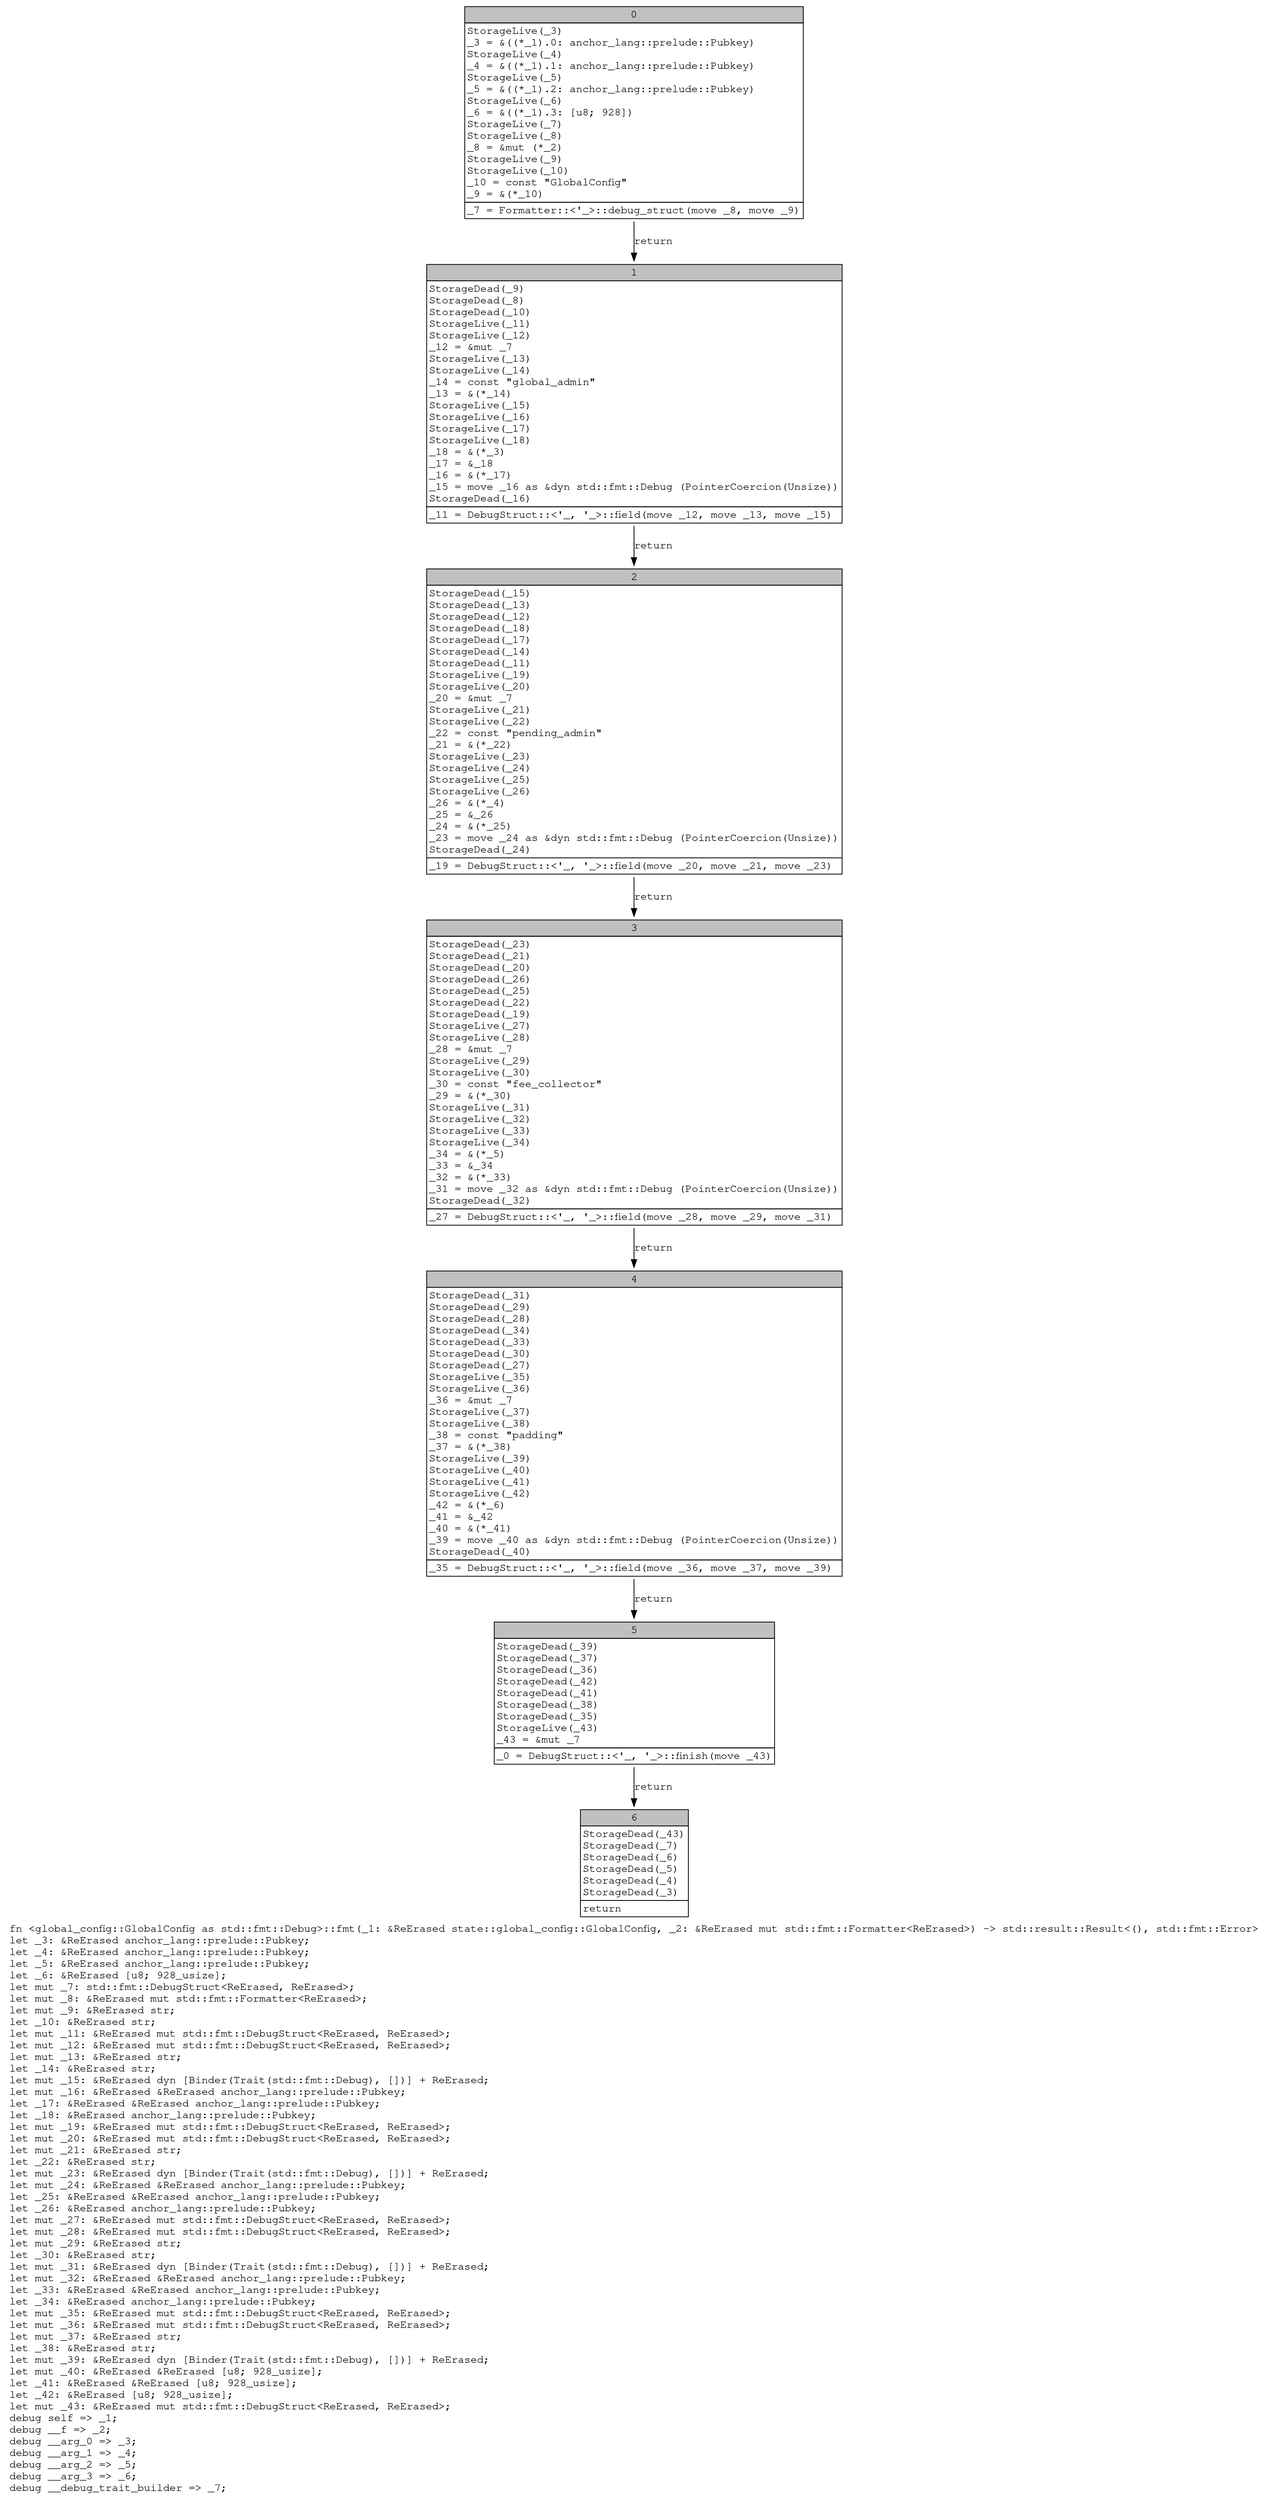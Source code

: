 digraph Mir_0_6506 {
    graph [fontname="Courier, monospace"];
    node [fontname="Courier, monospace"];
    edge [fontname="Courier, monospace"];
    label=<fn &lt;global_config::GlobalConfig as std::fmt::Debug&gt;::fmt(_1: &amp;ReErased state::global_config::GlobalConfig, _2: &amp;ReErased mut std::fmt::Formatter&lt;ReErased&gt;) -&gt; std::result::Result&lt;(), std::fmt::Error&gt;<br align="left"/>let _3: &amp;ReErased anchor_lang::prelude::Pubkey;<br align="left"/>let _4: &amp;ReErased anchor_lang::prelude::Pubkey;<br align="left"/>let _5: &amp;ReErased anchor_lang::prelude::Pubkey;<br align="left"/>let _6: &amp;ReErased [u8; 928_usize];<br align="left"/>let mut _7: std::fmt::DebugStruct&lt;ReErased, ReErased&gt;;<br align="left"/>let mut _8: &amp;ReErased mut std::fmt::Formatter&lt;ReErased&gt;;<br align="left"/>let mut _9: &amp;ReErased str;<br align="left"/>let _10: &amp;ReErased str;<br align="left"/>let mut _11: &amp;ReErased mut std::fmt::DebugStruct&lt;ReErased, ReErased&gt;;<br align="left"/>let mut _12: &amp;ReErased mut std::fmt::DebugStruct&lt;ReErased, ReErased&gt;;<br align="left"/>let mut _13: &amp;ReErased str;<br align="left"/>let _14: &amp;ReErased str;<br align="left"/>let mut _15: &amp;ReErased dyn [Binder(Trait(std::fmt::Debug), [])] + ReErased;<br align="left"/>let mut _16: &amp;ReErased &amp;ReErased anchor_lang::prelude::Pubkey;<br align="left"/>let _17: &amp;ReErased &amp;ReErased anchor_lang::prelude::Pubkey;<br align="left"/>let _18: &amp;ReErased anchor_lang::prelude::Pubkey;<br align="left"/>let mut _19: &amp;ReErased mut std::fmt::DebugStruct&lt;ReErased, ReErased&gt;;<br align="left"/>let mut _20: &amp;ReErased mut std::fmt::DebugStruct&lt;ReErased, ReErased&gt;;<br align="left"/>let mut _21: &amp;ReErased str;<br align="left"/>let _22: &amp;ReErased str;<br align="left"/>let mut _23: &amp;ReErased dyn [Binder(Trait(std::fmt::Debug), [])] + ReErased;<br align="left"/>let mut _24: &amp;ReErased &amp;ReErased anchor_lang::prelude::Pubkey;<br align="left"/>let _25: &amp;ReErased &amp;ReErased anchor_lang::prelude::Pubkey;<br align="left"/>let _26: &amp;ReErased anchor_lang::prelude::Pubkey;<br align="left"/>let mut _27: &amp;ReErased mut std::fmt::DebugStruct&lt;ReErased, ReErased&gt;;<br align="left"/>let mut _28: &amp;ReErased mut std::fmt::DebugStruct&lt;ReErased, ReErased&gt;;<br align="left"/>let mut _29: &amp;ReErased str;<br align="left"/>let _30: &amp;ReErased str;<br align="left"/>let mut _31: &amp;ReErased dyn [Binder(Trait(std::fmt::Debug), [])] + ReErased;<br align="left"/>let mut _32: &amp;ReErased &amp;ReErased anchor_lang::prelude::Pubkey;<br align="left"/>let _33: &amp;ReErased &amp;ReErased anchor_lang::prelude::Pubkey;<br align="left"/>let _34: &amp;ReErased anchor_lang::prelude::Pubkey;<br align="left"/>let mut _35: &amp;ReErased mut std::fmt::DebugStruct&lt;ReErased, ReErased&gt;;<br align="left"/>let mut _36: &amp;ReErased mut std::fmt::DebugStruct&lt;ReErased, ReErased&gt;;<br align="left"/>let mut _37: &amp;ReErased str;<br align="left"/>let _38: &amp;ReErased str;<br align="left"/>let mut _39: &amp;ReErased dyn [Binder(Trait(std::fmt::Debug), [])] + ReErased;<br align="left"/>let mut _40: &amp;ReErased &amp;ReErased [u8; 928_usize];<br align="left"/>let _41: &amp;ReErased &amp;ReErased [u8; 928_usize];<br align="left"/>let _42: &amp;ReErased [u8; 928_usize];<br align="left"/>let mut _43: &amp;ReErased mut std::fmt::DebugStruct&lt;ReErased, ReErased&gt;;<br align="left"/>debug self =&gt; _1;<br align="left"/>debug __f =&gt; _2;<br align="left"/>debug __arg_0 =&gt; _3;<br align="left"/>debug __arg_1 =&gt; _4;<br align="left"/>debug __arg_2 =&gt; _5;<br align="left"/>debug __arg_3 =&gt; _6;<br align="left"/>debug __debug_trait_builder =&gt; _7;<br align="left"/>>;
    bb0__0_6506 [shape="none", label=<<table border="0" cellborder="1" cellspacing="0"><tr><td bgcolor="gray" align="center" colspan="1">0</td></tr><tr><td align="left" balign="left">StorageLive(_3)<br/>_3 = &amp;((*_1).0: anchor_lang::prelude::Pubkey)<br/>StorageLive(_4)<br/>_4 = &amp;((*_1).1: anchor_lang::prelude::Pubkey)<br/>StorageLive(_5)<br/>_5 = &amp;((*_1).2: anchor_lang::prelude::Pubkey)<br/>StorageLive(_6)<br/>_6 = &amp;((*_1).3: [u8; 928])<br/>StorageLive(_7)<br/>StorageLive(_8)<br/>_8 = &amp;mut (*_2)<br/>StorageLive(_9)<br/>StorageLive(_10)<br/>_10 = const &quot;GlobalConfig&quot;<br/>_9 = &amp;(*_10)<br/></td></tr><tr><td align="left">_7 = Formatter::&lt;'_&gt;::debug_struct(move _8, move _9)</td></tr></table>>];
    bb1__0_6506 [shape="none", label=<<table border="0" cellborder="1" cellspacing="0"><tr><td bgcolor="gray" align="center" colspan="1">1</td></tr><tr><td align="left" balign="left">StorageDead(_9)<br/>StorageDead(_8)<br/>StorageDead(_10)<br/>StorageLive(_11)<br/>StorageLive(_12)<br/>_12 = &amp;mut _7<br/>StorageLive(_13)<br/>StorageLive(_14)<br/>_14 = const &quot;global_admin&quot;<br/>_13 = &amp;(*_14)<br/>StorageLive(_15)<br/>StorageLive(_16)<br/>StorageLive(_17)<br/>StorageLive(_18)<br/>_18 = &amp;(*_3)<br/>_17 = &amp;_18<br/>_16 = &amp;(*_17)<br/>_15 = move _16 as &amp;dyn std::fmt::Debug (PointerCoercion(Unsize))<br/>StorageDead(_16)<br/></td></tr><tr><td align="left">_11 = DebugStruct::&lt;'_, '_&gt;::field(move _12, move _13, move _15)</td></tr></table>>];
    bb2__0_6506 [shape="none", label=<<table border="0" cellborder="1" cellspacing="0"><tr><td bgcolor="gray" align="center" colspan="1">2</td></tr><tr><td align="left" balign="left">StorageDead(_15)<br/>StorageDead(_13)<br/>StorageDead(_12)<br/>StorageDead(_18)<br/>StorageDead(_17)<br/>StorageDead(_14)<br/>StorageDead(_11)<br/>StorageLive(_19)<br/>StorageLive(_20)<br/>_20 = &amp;mut _7<br/>StorageLive(_21)<br/>StorageLive(_22)<br/>_22 = const &quot;pending_admin&quot;<br/>_21 = &amp;(*_22)<br/>StorageLive(_23)<br/>StorageLive(_24)<br/>StorageLive(_25)<br/>StorageLive(_26)<br/>_26 = &amp;(*_4)<br/>_25 = &amp;_26<br/>_24 = &amp;(*_25)<br/>_23 = move _24 as &amp;dyn std::fmt::Debug (PointerCoercion(Unsize))<br/>StorageDead(_24)<br/></td></tr><tr><td align="left">_19 = DebugStruct::&lt;'_, '_&gt;::field(move _20, move _21, move _23)</td></tr></table>>];
    bb3__0_6506 [shape="none", label=<<table border="0" cellborder="1" cellspacing="0"><tr><td bgcolor="gray" align="center" colspan="1">3</td></tr><tr><td align="left" balign="left">StorageDead(_23)<br/>StorageDead(_21)<br/>StorageDead(_20)<br/>StorageDead(_26)<br/>StorageDead(_25)<br/>StorageDead(_22)<br/>StorageDead(_19)<br/>StorageLive(_27)<br/>StorageLive(_28)<br/>_28 = &amp;mut _7<br/>StorageLive(_29)<br/>StorageLive(_30)<br/>_30 = const &quot;fee_collector&quot;<br/>_29 = &amp;(*_30)<br/>StorageLive(_31)<br/>StorageLive(_32)<br/>StorageLive(_33)<br/>StorageLive(_34)<br/>_34 = &amp;(*_5)<br/>_33 = &amp;_34<br/>_32 = &amp;(*_33)<br/>_31 = move _32 as &amp;dyn std::fmt::Debug (PointerCoercion(Unsize))<br/>StorageDead(_32)<br/></td></tr><tr><td align="left">_27 = DebugStruct::&lt;'_, '_&gt;::field(move _28, move _29, move _31)</td></tr></table>>];
    bb4__0_6506 [shape="none", label=<<table border="0" cellborder="1" cellspacing="0"><tr><td bgcolor="gray" align="center" colspan="1">4</td></tr><tr><td align="left" balign="left">StorageDead(_31)<br/>StorageDead(_29)<br/>StorageDead(_28)<br/>StorageDead(_34)<br/>StorageDead(_33)<br/>StorageDead(_30)<br/>StorageDead(_27)<br/>StorageLive(_35)<br/>StorageLive(_36)<br/>_36 = &amp;mut _7<br/>StorageLive(_37)<br/>StorageLive(_38)<br/>_38 = const &quot;padding&quot;<br/>_37 = &amp;(*_38)<br/>StorageLive(_39)<br/>StorageLive(_40)<br/>StorageLive(_41)<br/>StorageLive(_42)<br/>_42 = &amp;(*_6)<br/>_41 = &amp;_42<br/>_40 = &amp;(*_41)<br/>_39 = move _40 as &amp;dyn std::fmt::Debug (PointerCoercion(Unsize))<br/>StorageDead(_40)<br/></td></tr><tr><td align="left">_35 = DebugStruct::&lt;'_, '_&gt;::field(move _36, move _37, move _39)</td></tr></table>>];
    bb5__0_6506 [shape="none", label=<<table border="0" cellborder="1" cellspacing="0"><tr><td bgcolor="gray" align="center" colspan="1">5</td></tr><tr><td align="left" balign="left">StorageDead(_39)<br/>StorageDead(_37)<br/>StorageDead(_36)<br/>StorageDead(_42)<br/>StorageDead(_41)<br/>StorageDead(_38)<br/>StorageDead(_35)<br/>StorageLive(_43)<br/>_43 = &amp;mut _7<br/></td></tr><tr><td align="left">_0 = DebugStruct::&lt;'_, '_&gt;::finish(move _43)</td></tr></table>>];
    bb6__0_6506 [shape="none", label=<<table border="0" cellborder="1" cellspacing="0"><tr><td bgcolor="gray" align="center" colspan="1">6</td></tr><tr><td align="left" balign="left">StorageDead(_43)<br/>StorageDead(_7)<br/>StorageDead(_6)<br/>StorageDead(_5)<br/>StorageDead(_4)<br/>StorageDead(_3)<br/></td></tr><tr><td align="left">return</td></tr></table>>];
    bb0__0_6506 -> bb1__0_6506 [label="return"];
    bb1__0_6506 -> bb2__0_6506 [label="return"];
    bb2__0_6506 -> bb3__0_6506 [label="return"];
    bb3__0_6506 -> bb4__0_6506 [label="return"];
    bb4__0_6506 -> bb5__0_6506 [label="return"];
    bb5__0_6506 -> bb6__0_6506 [label="return"];
}
